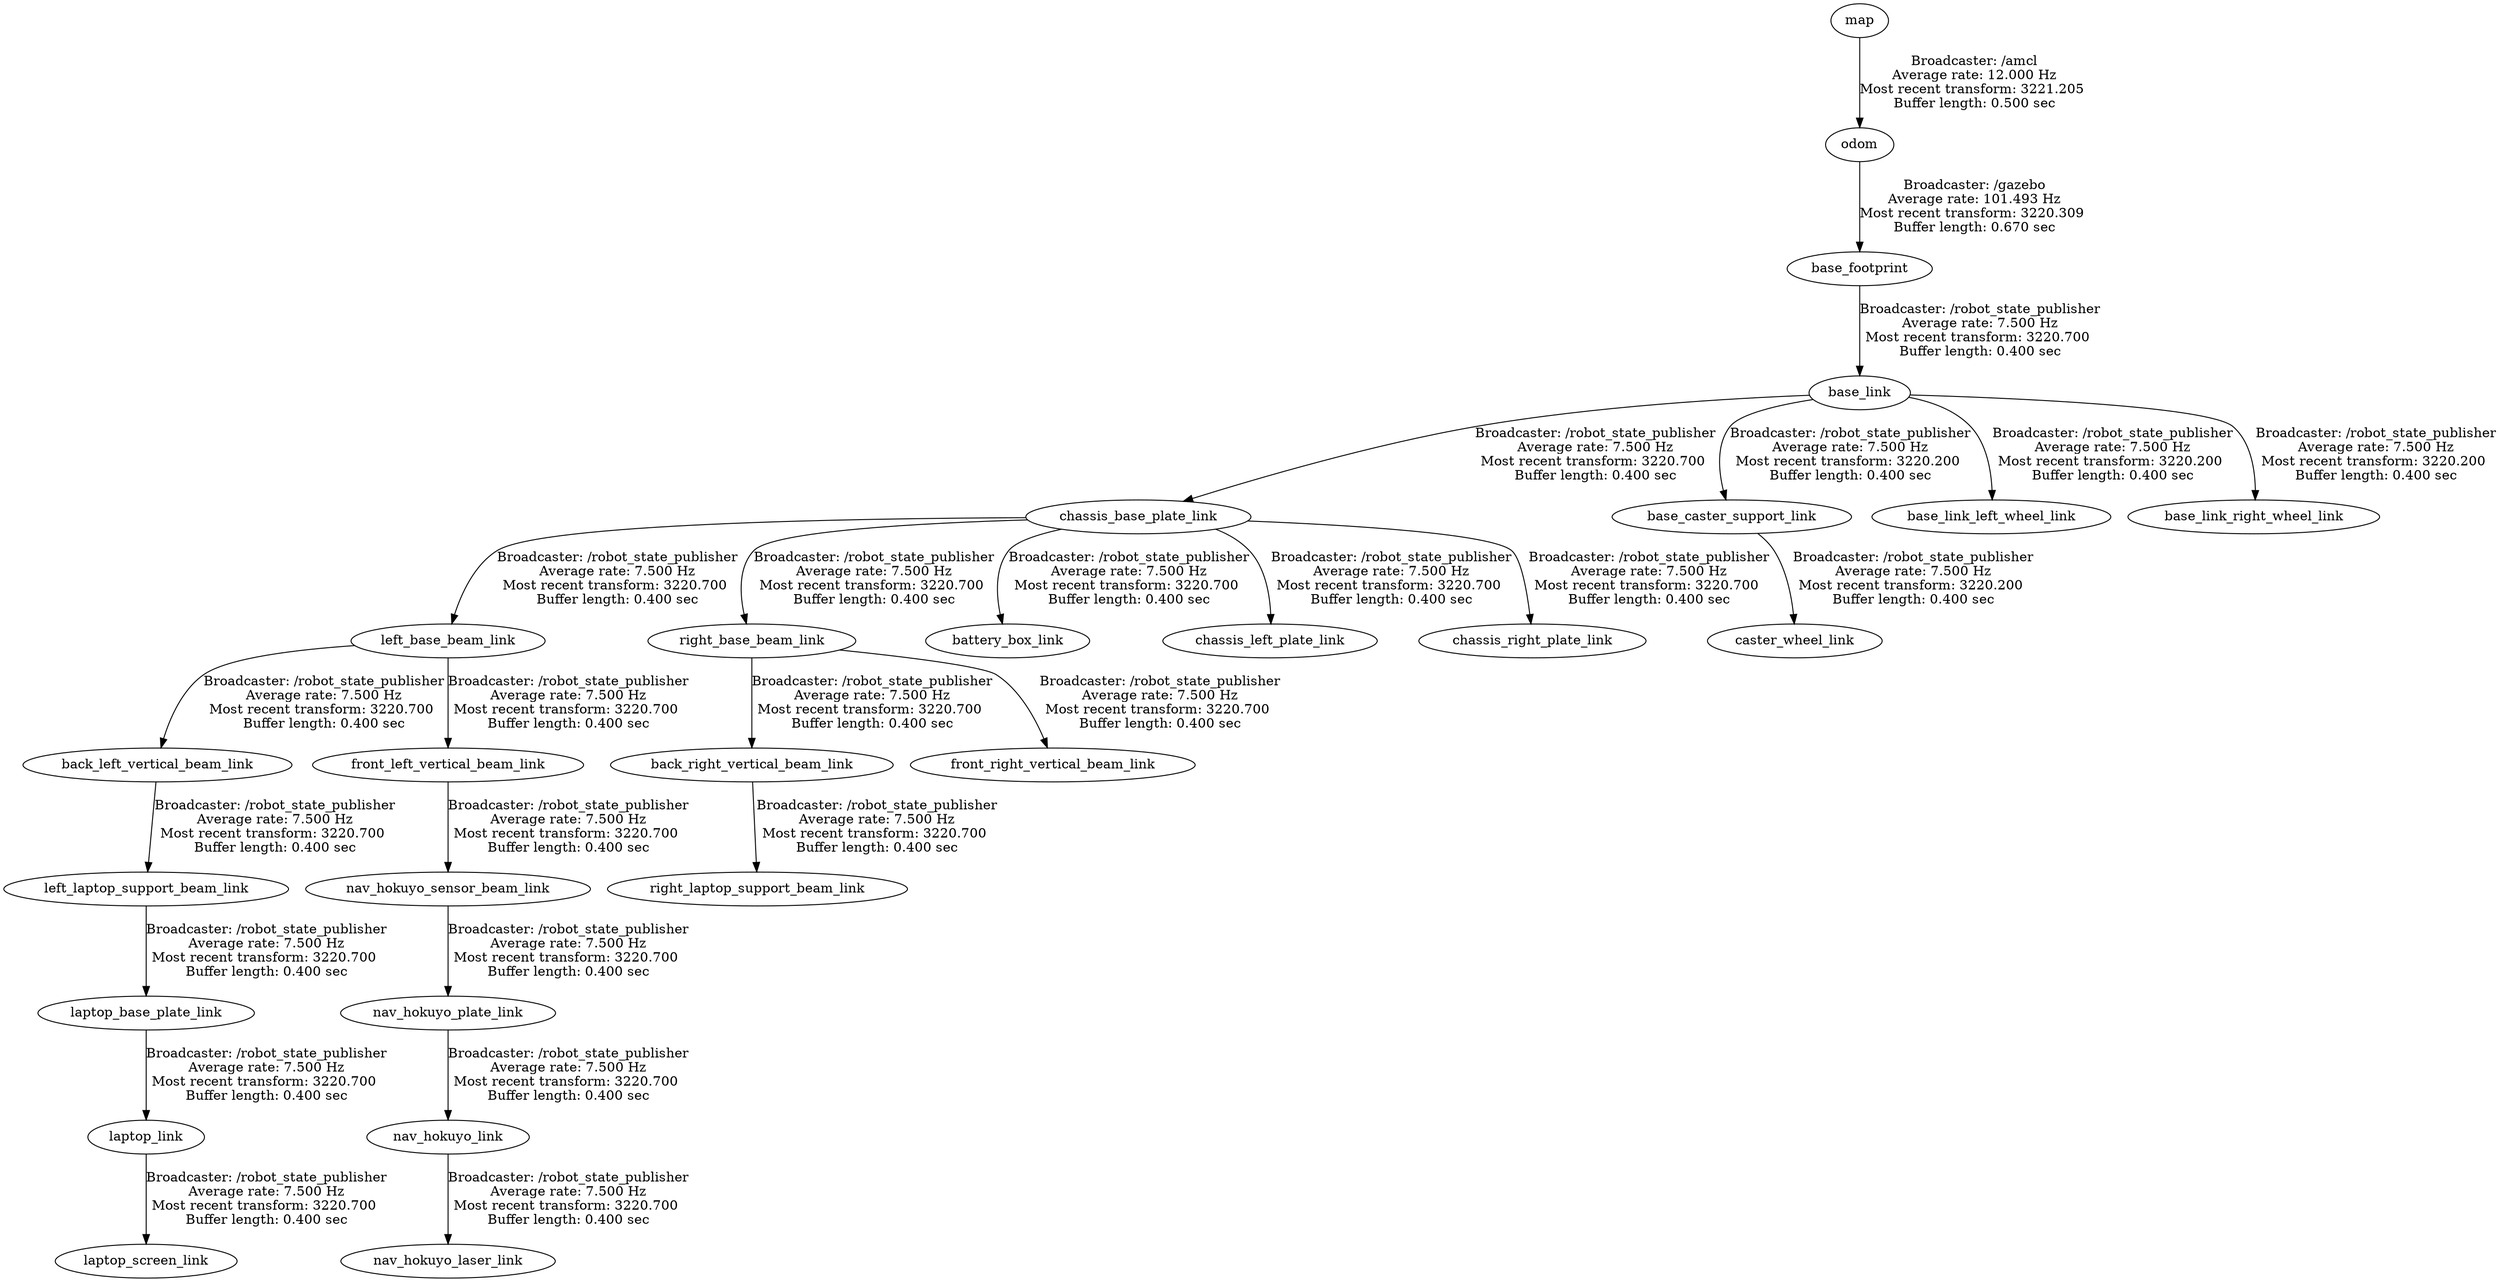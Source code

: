 digraph G {
"odom" -> "base_footprint"[label="Broadcaster: /gazebo\nAverage rate: 101.493 Hz\nMost recent transform: 3220.309 \nBuffer length: 0.670 sec\n"];
"map" -> "odom"[label="Broadcaster: /amcl\nAverage rate: 12.000 Hz\nMost recent transform: 3221.205 \nBuffer length: 0.500 sec\n"];
"left_base_beam_link" -> "back_left_vertical_beam_link"[label="Broadcaster: /robot_state_publisher\nAverage rate: 7.500 Hz\nMost recent transform: 3220.700 \nBuffer length: 0.400 sec\n"];
"chassis_base_plate_link" -> "left_base_beam_link"[label="Broadcaster: /robot_state_publisher\nAverage rate: 7.500 Hz\nMost recent transform: 3220.700 \nBuffer length: 0.400 sec\n"];
"right_base_beam_link" -> "back_right_vertical_beam_link"[label="Broadcaster: /robot_state_publisher\nAverage rate: 7.500 Hz\nMost recent transform: 3220.700 \nBuffer length: 0.400 sec\n"];
"chassis_base_plate_link" -> "right_base_beam_link"[label="Broadcaster: /robot_state_publisher\nAverage rate: 7.500 Hz\nMost recent transform: 3220.700 \nBuffer length: 0.400 sec\n"];
"base_footprint" -> "base_link"[label="Broadcaster: /robot_state_publisher\nAverage rate: 7.500 Hz\nMost recent transform: 3220.700 \nBuffer length: 0.400 sec\n"];
"chassis_base_plate_link" -> "battery_box_link"[label="Broadcaster: /robot_state_publisher\nAverage rate: 7.500 Hz\nMost recent transform: 3220.700 \nBuffer length: 0.400 sec\n"];
"base_link" -> "chassis_base_plate_link"[label="Broadcaster: /robot_state_publisher\nAverage rate: 7.500 Hz\nMost recent transform: 3220.700 \nBuffer length: 0.400 sec\n"];
"chassis_base_plate_link" -> "chassis_left_plate_link"[label="Broadcaster: /robot_state_publisher\nAverage rate: 7.500 Hz\nMost recent transform: 3220.700 \nBuffer length: 0.400 sec\n"];
"chassis_base_plate_link" -> "chassis_right_plate_link"[label="Broadcaster: /robot_state_publisher\nAverage rate: 7.500 Hz\nMost recent transform: 3220.700 \nBuffer length: 0.400 sec\n"];
"left_base_beam_link" -> "front_left_vertical_beam_link"[label="Broadcaster: /robot_state_publisher\nAverage rate: 7.500 Hz\nMost recent transform: 3220.700 \nBuffer length: 0.400 sec\n"];
"right_base_beam_link" -> "front_right_vertical_beam_link"[label="Broadcaster: /robot_state_publisher\nAverage rate: 7.500 Hz\nMost recent transform: 3220.700 \nBuffer length: 0.400 sec\n"];
"left_laptop_support_beam_link" -> "laptop_base_plate_link"[label="Broadcaster: /robot_state_publisher\nAverage rate: 7.500 Hz\nMost recent transform: 3220.700 \nBuffer length: 0.400 sec\n"];
"back_left_vertical_beam_link" -> "left_laptop_support_beam_link"[label="Broadcaster: /robot_state_publisher\nAverage rate: 7.500 Hz\nMost recent transform: 3220.700 \nBuffer length: 0.400 sec\n"];
"laptop_base_plate_link" -> "laptop_link"[label="Broadcaster: /robot_state_publisher\nAverage rate: 7.500 Hz\nMost recent transform: 3220.700 \nBuffer length: 0.400 sec\n"];
"laptop_link" -> "laptop_screen_link"[label="Broadcaster: /robot_state_publisher\nAverage rate: 7.500 Hz\nMost recent transform: 3220.700 \nBuffer length: 0.400 sec\n"];
"nav_hokuyo_plate_link" -> "nav_hokuyo_link"[label="Broadcaster: /robot_state_publisher\nAverage rate: 7.500 Hz\nMost recent transform: 3220.700 \nBuffer length: 0.400 sec\n"];
"nav_hokuyo_sensor_beam_link" -> "nav_hokuyo_plate_link"[label="Broadcaster: /robot_state_publisher\nAverage rate: 7.500 Hz\nMost recent transform: 3220.700 \nBuffer length: 0.400 sec\n"];
"nav_hokuyo_link" -> "nav_hokuyo_laser_link"[label="Broadcaster: /robot_state_publisher\nAverage rate: 7.500 Hz\nMost recent transform: 3220.700 \nBuffer length: 0.400 sec\n"];
"front_left_vertical_beam_link" -> "nav_hokuyo_sensor_beam_link"[label="Broadcaster: /robot_state_publisher\nAverage rate: 7.500 Hz\nMost recent transform: 3220.700 \nBuffer length: 0.400 sec\n"];
"back_right_vertical_beam_link" -> "right_laptop_support_beam_link"[label="Broadcaster: /robot_state_publisher\nAverage rate: 7.500 Hz\nMost recent transform: 3220.700 \nBuffer length: 0.400 sec\n"];
"base_link" -> "base_caster_support_link"[label="Broadcaster: /robot_state_publisher\nAverage rate: 7.500 Hz\nMost recent transform: 3220.200 \nBuffer length: 0.400 sec\n"];
"base_link" -> "base_link_left_wheel_link"[label="Broadcaster: /robot_state_publisher\nAverage rate: 7.500 Hz\nMost recent transform: 3220.200 \nBuffer length: 0.400 sec\n"];
"base_link" -> "base_link_right_wheel_link"[label="Broadcaster: /robot_state_publisher\nAverage rate: 7.500 Hz\nMost recent transform: 3220.200 \nBuffer length: 0.400 sec\n"];
"base_caster_support_link" -> "caster_wheel_link"[label="Broadcaster: /robot_state_publisher\nAverage rate: 7.500 Hz\nMost recent transform: 3220.200 \nBuffer length: 0.400 sec\n"];
}